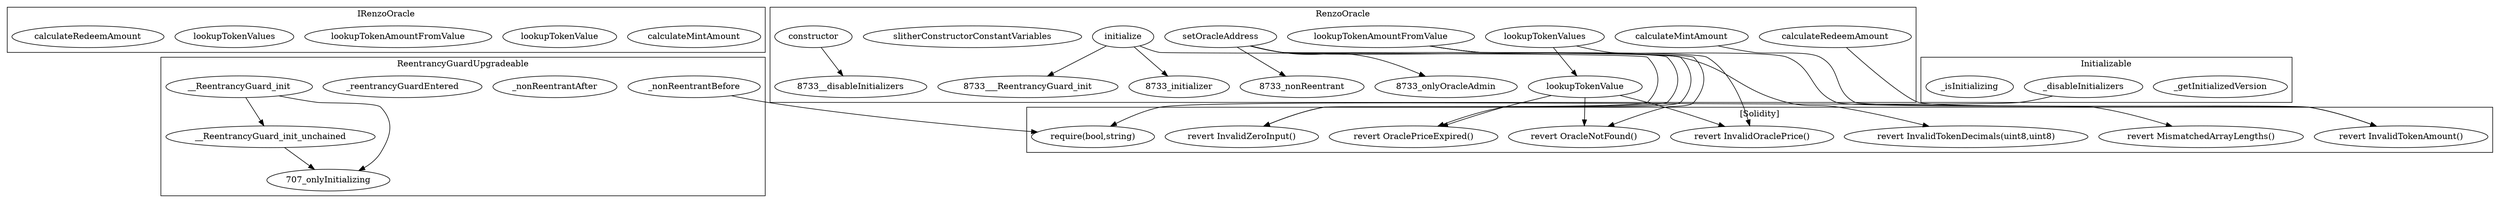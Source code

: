 strict digraph {
subgraph cluster_8305_IRenzoOracle {
label = "IRenzoOracle"
"8305_calculateMintAmount" [label="calculateMintAmount"]
"8305_lookupTokenValue" [label="lookupTokenValue"]
"8305_lookupTokenAmountFromValue" [label="lookupTokenAmountFromValue"]
"8305_lookupTokenValues" [label="lookupTokenValues"]
"8305_calculateRedeemAmount" [label="calculateRedeemAmount"]
}subgraph cluster_707_ReentrancyGuardUpgradeable {
label = "ReentrancyGuardUpgradeable"
"707___ReentrancyGuard_init" [label="__ReentrancyGuard_init"]
"707__nonReentrantAfter" [label="_nonReentrantAfter"]
"707__reentrancyGuardEntered" [label="_reentrancyGuardEntered"]
"707__nonReentrantBefore" [label="_nonReentrantBefore"]
"707___ReentrancyGuard_init_unchained" [label="__ReentrancyGuard_init_unchained"]
"707___ReentrancyGuard_init" -> "707_onlyInitializing"
"707___ReentrancyGuard_init_unchained" -> "707_onlyInitializing"
"707___ReentrancyGuard_init" -> "707___ReentrancyGuard_init_unchained"
}subgraph cluster_8733_RenzoOracle {
label = "RenzoOracle"
"8733_setOracleAddress" [label="setOracleAddress"]
"8733_lookupTokenValue" [label="lookupTokenValue"]
"8733_calculateMintAmount" [label="calculateMintAmount"]
"8733_initialize" [label="initialize"]
"8733_constructor" [label="constructor"]
"8733_calculateRedeemAmount" [label="calculateRedeemAmount"]
"8733_lookupTokenValues" [label="lookupTokenValues"]
"8733_slitherConstructorConstantVariables" [label="slitherConstructorConstantVariables"]
"8733_lookupTokenAmountFromValue" [label="lookupTokenAmountFromValue"]
"8733_lookupTokenValues" -> "8733_lookupTokenValue"
"8733_setOracleAddress" -> "8733_nonReentrant"
"8733_setOracleAddress" -> "8733_onlyOracleAdmin"
"8733_constructor" -> "8733__disableInitializers"
"8733_initialize" -> "8733___ReentrancyGuard_init"
"8733_initialize" -> "8733_initializer"
}subgraph cluster_623_Initializable {
label = "Initializable"
"623__getInitializedVersion" [label="_getInitializedVersion"]
"623__disableInitializers" [label="_disableInitializers"]
"623__isInitializing" [label="_isInitializing"]
}subgraph cluster_solidity {
label = "[Solidity]"
"revert OraclePriceExpired()" 
"revert InvalidZeroInput()" 
"revert OracleNotFound()" 
"revert MismatchedArrayLengths()" 
"require(bool,string)" 
"revert InvalidTokenAmount()" 
"revert InvalidTokenDecimals(uint8,uint8)" 
"revert InvalidOraclePrice()" 
"8733_setOracleAddress" -> "revert InvalidZeroInput()"
"8733_lookupTokenAmountFromValue" -> "revert OracleNotFound()"
"8733_calculateRedeemAmount" -> "revert InvalidTokenAmount()"
"8733_lookupTokenValue" -> "revert OracleNotFound()"
"8733_lookupTokenValue" -> "revert OraclePriceExpired()"
"8733_calculateMintAmount" -> "revert InvalidTokenAmount()"
"8733_lookupTokenAmountFromValue" -> "revert InvalidOraclePrice()"
"8733_setOracleAddress" -> "revert InvalidTokenDecimals(uint8,uint8)"
"8733_lookupTokenValue" -> "revert InvalidOraclePrice()"
"8733_lookupTokenAmountFromValue" -> "revert OraclePriceExpired()"
"707__nonReentrantBefore" -> "require(bool,string)"
"8733_initialize" -> "revert InvalidZeroInput()"
"623__disableInitializers" -> "require(bool,string)"
"8733_lookupTokenValues" -> "revert MismatchedArrayLengths()"
}
}